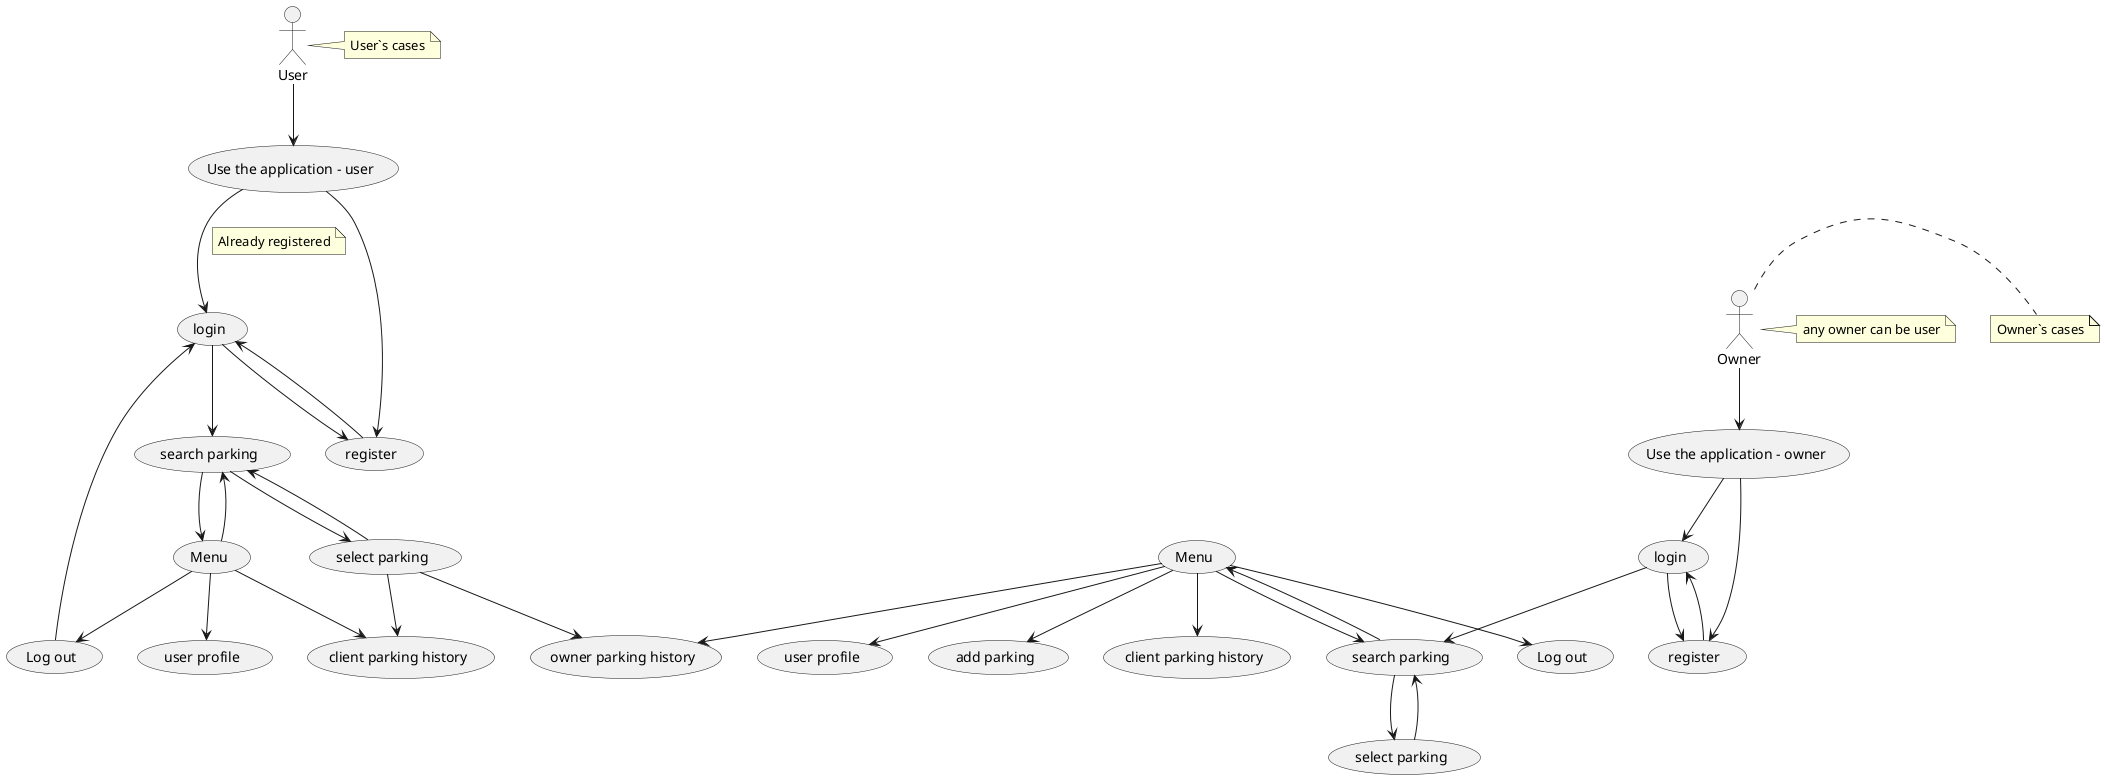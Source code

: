 @startuml
'https://plantuml.com/use-case-diagram

':Main Admin: as Admin
(Use the application - user) as (Use1)
(Use the application - owner) as (Use2)

(login)as (login1)
(login)as (login2)
(register) as (register1)
(register) as (register2)
(user profile) as (profile1)
(user profile) as (profile2)
(add parking) as (new_parking)
(search parking) as (search_parking1)
(search parking) as (search_parking2)
(select parking) as (select_parking1)
(select parking) as (select_parking2)
(owner parking history) as (owner_parking_history)
(client parking history) as (client_parking_history1)
(client parking history) as (client_parking_history2)
(Log out) as (log_out1)
(Log out) as (log_out2)
(Menu) as (menu1)
(Menu) as (menu2)

User --> (Use1)
(Use1) --> (register1)
(Use1) --> (login1)
note on link
  Already registered
  end note
(register1) --> (login1)
(login1) --> (register1)
(login1) --> (search_parking1)
(search_parking1) --> (select_parking1)
(select_parking1) --> (search_parking1)
(search_parking1) --> (menu1)
(select_parking1) --> (client_parking_history1)
(select_parking1) --> (owner_parking_history)
(menu1) --> (profile1)
(menu1) --> (search_parking1)
(menu1) --> (client_parking_history1)
(menu1) --> (log_out1)
(log_out1) --> (login1)
note right of User : User`s cases


Owner --> (Use2)
(Use2) --> (register2)
(Use2) --> (login2)
(register2) --> (login2)
(login2) --> (register2)
(login2) --> (search_parking2)
(search_parking2) --> (select_parking2)
(select_parking2) --> (search_parking2)
(search_parking2) --> (menu2)
(menu2) --> (search_parking2)
(menu2) --> (profile2)
(menu2) --> (client_parking_history2)
(menu2) --> (log_out2)
(menu2) --> (new_parking)
(menu2) --> (owner_parking_history)

note right of Owner : any owner can be user
note right of Owner : Owner`s cases

@enduml